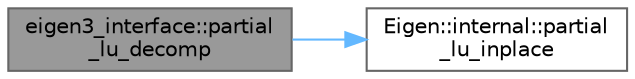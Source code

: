 digraph "eigen3_interface::partial_lu_decomp"
{
 // LATEX_PDF_SIZE
  bgcolor="transparent";
  edge [fontname=Helvetica,fontsize=10,labelfontname=Helvetica,labelfontsize=10];
  node [fontname=Helvetica,fontsize=10,shape=box,height=0.2,width=0.4];
  rankdir="LR";
  Node1 [id="Node000001",label="eigen3_interface::partial\l_lu_decomp",height=0.2,width=0.4,color="gray40", fillcolor="grey60", style="filled", fontcolor="black",tooltip=" "];
  Node1 -> Node2 [id="edge1_Node000001_Node000002",color="steelblue1",style="solid",tooltip=" "];
  Node2 [id="Node000002",label="Eigen::internal::partial\l_lu_inplace",height=0.2,width=0.4,color="grey40", fillcolor="white", style="filled",URL="$namespace_eigen_1_1internal.html#a6631a201f1f0e9f43f5458478d30fa63",tooltip=" "];
}
